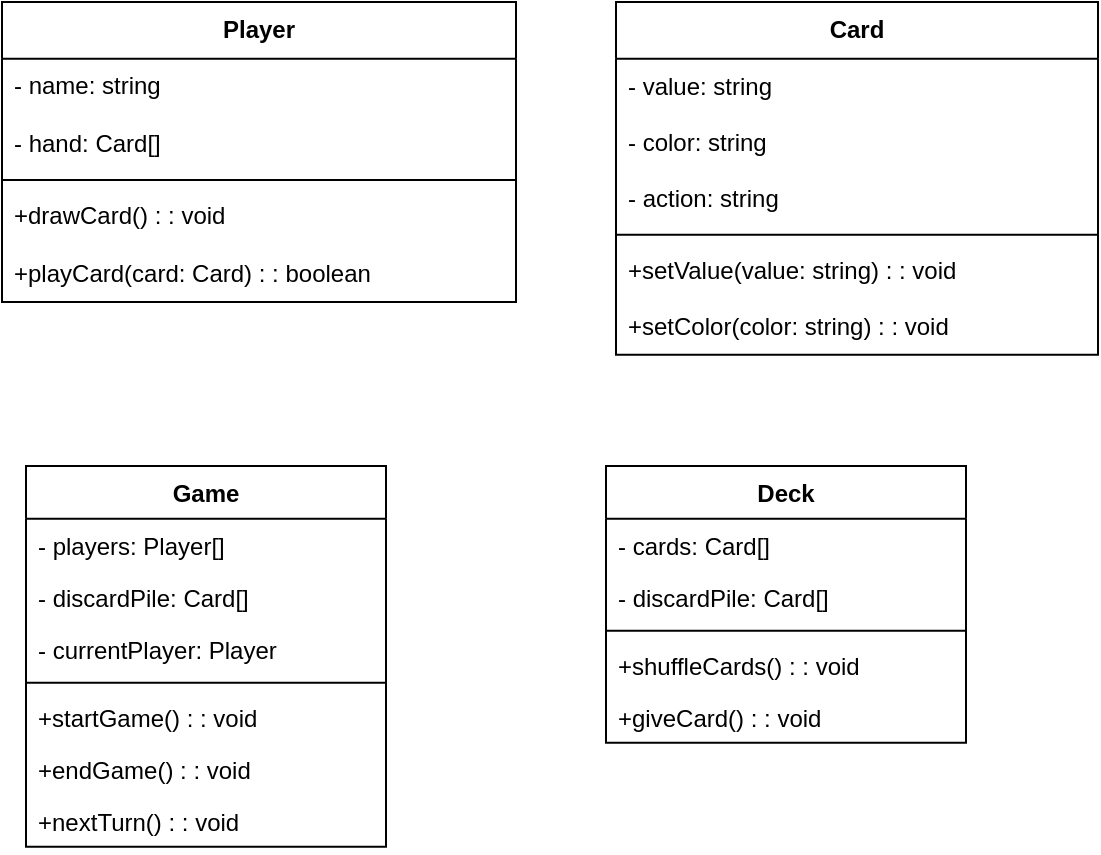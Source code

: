<mxfile version="24.7.17">
  <diagram name="Page-1" id="fSlsh31axyPd56DWgIhY">
    <mxGraphModel dx="794" dy="682" grid="1" gridSize="10" guides="1" tooltips="1" connect="1" arrows="1" fold="1" page="1" pageScale="1" pageWidth="850" pageHeight="1100" math="0" shadow="0">
      <root>
        <mxCell id="0" />
        <mxCell id="1" parent="0" />
        <mxCell id="2" value="Player" style="swimlane;fontStyle=1;align=center;verticalAlign=top;childLayout=stackLayout;horizontal=1;startSize=28.4;horizontalStack=0;resizeParent=1;resizeParentMax=0;resizeLast=0;collapsible=0;marginBottom=0;" parent="1" vertex="1">
          <mxGeometry x="8" y="8" width="257" height="150" as="geometry" />
        </mxCell>
        <mxCell id="3" value="- name: string" style="text;strokeColor=none;fillColor=none;align=left;verticalAlign=top;spacingLeft=4;spacingRight=4;overflow=hidden;rotatable=0;points=[[0,0.5],[1,0.5]];portConstraint=eastwest;" parent="2" vertex="1">
          <mxGeometry y="28" width="257" height="28" as="geometry" />
        </mxCell>
        <mxCell id="4" value="- hand: Card[]" style="text;strokeColor=none;fillColor=none;align=left;verticalAlign=top;spacingLeft=4;spacingRight=4;overflow=hidden;rotatable=0;points=[[0,0.5],[1,0.5]];portConstraint=eastwest;" parent="2" vertex="1">
          <mxGeometry y="57" width="257" height="28" as="geometry" />
        </mxCell>
        <mxCell id="5" style="line;strokeWidth=1;fillColor=none;align=left;verticalAlign=middle;spacingTop=-1;spacingLeft=3;spacingRight=3;rotatable=0;labelPosition=right;points=[];portConstraint=eastwest;strokeColor=inherit;" parent="2" vertex="1">
          <mxGeometry y="85" width="257" height="8" as="geometry" />
        </mxCell>
        <mxCell id="6" value="+drawCard() : : void" style="text;strokeColor=none;fillColor=none;align=left;verticalAlign=top;spacingLeft=4;spacingRight=4;overflow=hidden;rotatable=0;points=[[0,0.5],[1,0.5]];portConstraint=eastwest;" parent="2" vertex="1">
          <mxGeometry y="93" width="257" height="28" as="geometry" />
        </mxCell>
        <mxCell id="7" value="+playCard(card: Card) : : boolean" style="text;strokeColor=none;fillColor=none;align=left;verticalAlign=top;spacingLeft=4;spacingRight=4;overflow=hidden;rotatable=0;points=[[0,0.5],[1,0.5]];portConstraint=eastwest;" parent="2" vertex="1">
          <mxGeometry y="122" width="257" height="28" as="geometry" />
        </mxCell>
        <mxCell id="8" value="Card" style="swimlane;fontStyle=1;align=center;verticalAlign=top;childLayout=stackLayout;horizontal=1;startSize=28.4;horizontalStack=0;resizeParent=1;resizeParentMax=0;resizeLast=0;collapsible=0;marginBottom=0;" parent="1" vertex="1">
          <mxGeometry x="315" y="8" width="241" height="176.4" as="geometry" />
        </mxCell>
        <mxCell id="9" value="- value: string" style="text;strokeColor=none;fillColor=none;align=left;verticalAlign=top;spacingLeft=4;spacingRight=4;overflow=hidden;rotatable=0;points=[[0,0.5],[1,0.5]];portConstraint=eastwest;" parent="8" vertex="1">
          <mxGeometry y="28.4" width="241" height="28" as="geometry" />
        </mxCell>
        <mxCell id="10" value="- color: string" style="text;strokeColor=none;fillColor=none;align=left;verticalAlign=top;spacingLeft=4;spacingRight=4;overflow=hidden;rotatable=0;points=[[0,0.5],[1,0.5]];portConstraint=eastwest;" parent="8" vertex="1">
          <mxGeometry y="56.4" width="241" height="28" as="geometry" />
        </mxCell>
        <mxCell id="wFxkHHMXXg0-zUfJVdlV-24" value="- action: string" style="text;strokeColor=none;fillColor=none;align=left;verticalAlign=top;spacingLeft=4;spacingRight=4;overflow=hidden;rotatable=0;points=[[0,0.5],[1,0.5]];portConstraint=eastwest;" vertex="1" parent="8">
          <mxGeometry y="84.4" width="241" height="28" as="geometry" />
        </mxCell>
        <mxCell id="11" style="line;strokeWidth=1;fillColor=none;align=left;verticalAlign=middle;spacingTop=-1;spacingLeft=3;spacingRight=3;rotatable=0;labelPosition=right;points=[];portConstraint=eastwest;strokeColor=inherit;" parent="8" vertex="1">
          <mxGeometry y="112.4" width="241" height="8" as="geometry" />
        </mxCell>
        <mxCell id="12" value="+setValue(value: string) : : void" style="text;strokeColor=none;fillColor=none;align=left;verticalAlign=top;spacingLeft=4;spacingRight=4;overflow=hidden;rotatable=0;points=[[0,0.5],[1,0.5]];portConstraint=eastwest;" parent="8" vertex="1">
          <mxGeometry y="120.4" width="241" height="28" as="geometry" />
        </mxCell>
        <mxCell id="13" value="+setColor(color: string) : : void" style="text;strokeColor=none;fillColor=none;align=left;verticalAlign=top;spacingLeft=4;spacingRight=4;overflow=hidden;rotatable=0;points=[[0,0.5],[1,0.5]];portConstraint=eastwest;" parent="8" vertex="1">
          <mxGeometry y="148.4" width="241" height="28" as="geometry" />
        </mxCell>
        <mxCell id="14" value="Game" style="swimlane;fontStyle=1;align=center;verticalAlign=top;childLayout=stackLayout;horizontal=1;startSize=26.375;horizontalStack=0;resizeParent=1;resizeParentMax=0;resizeLast=0;collapsible=0;marginBottom=0;" parent="1" vertex="1">
          <mxGeometry x="20" y="240" width="180" height="190.375" as="geometry" />
        </mxCell>
        <mxCell id="15" value="- players: Player[]" style="text;strokeColor=none;fillColor=none;align=left;verticalAlign=top;spacingLeft=4;spacingRight=4;overflow=hidden;rotatable=0;points=[[0,0.5],[1,0.5]];portConstraint=eastwest;" parent="14" vertex="1">
          <mxGeometry y="26.375" width="180" height="26" as="geometry" />
        </mxCell>
        <mxCell id="17" value="- discardPile: Card[]" style="text;strokeColor=none;fillColor=none;align=left;verticalAlign=top;spacingLeft=4;spacingRight=4;overflow=hidden;rotatable=0;points=[[0,0.5],[1,0.5]];portConstraint=eastwest;" parent="14" vertex="1">
          <mxGeometry y="52.375" width="180" height="26" as="geometry" />
        </mxCell>
        <mxCell id="18" value="- currentPlayer: Player" style="text;strokeColor=none;fillColor=none;align=left;verticalAlign=top;spacingLeft=4;spacingRight=4;overflow=hidden;rotatable=0;points=[[0,0.5],[1,0.5]];portConstraint=eastwest;" parent="14" vertex="1">
          <mxGeometry y="78.375" width="180" height="26" as="geometry" />
        </mxCell>
        <mxCell id="19" style="line;strokeWidth=1;fillColor=none;align=left;verticalAlign=middle;spacingTop=-1;spacingLeft=3;spacingRight=3;rotatable=0;labelPosition=right;points=[];portConstraint=eastwest;strokeColor=inherit;" parent="14" vertex="1">
          <mxGeometry y="104.375" width="180" height="8" as="geometry" />
        </mxCell>
        <mxCell id="20" value="+startGame() : : void" style="text;strokeColor=none;fillColor=none;align=left;verticalAlign=top;spacingLeft=4;spacingRight=4;overflow=hidden;rotatable=0;points=[[0,0.5],[1,0.5]];portConstraint=eastwest;" parent="14" vertex="1">
          <mxGeometry y="112.375" width="180" height="26" as="geometry" />
        </mxCell>
        <mxCell id="21" value="+endGame() : : void" style="text;strokeColor=none;fillColor=none;align=left;verticalAlign=top;spacingLeft=4;spacingRight=4;overflow=hidden;rotatable=0;points=[[0,0.5],[1,0.5]];portConstraint=eastwest;" parent="14" vertex="1">
          <mxGeometry y="138.375" width="180" height="26" as="geometry" />
        </mxCell>
        <mxCell id="22" value="+nextTurn() : : void" style="text;strokeColor=none;fillColor=none;align=left;verticalAlign=top;spacingLeft=4;spacingRight=4;overflow=hidden;rotatable=0;points=[[0,0.5],[1,0.5]];portConstraint=eastwest;" parent="14" vertex="1">
          <mxGeometry y="164.375" width="180" height="26" as="geometry" />
        </mxCell>
        <mxCell id="wFxkHHMXXg0-zUfJVdlV-27" value="Deck" style="swimlane;fontStyle=1;align=center;verticalAlign=top;childLayout=stackLayout;horizontal=1;startSize=26.375;horizontalStack=0;resizeParent=1;resizeParentMax=0;resizeLast=0;collapsible=0;marginBottom=0;" vertex="1" parent="1">
          <mxGeometry x="310" y="240" width="180" height="138.375" as="geometry" />
        </mxCell>
        <mxCell id="wFxkHHMXXg0-zUfJVdlV-28" value="- cards: Card[]" style="text;strokeColor=none;fillColor=none;align=left;verticalAlign=top;spacingLeft=4;spacingRight=4;overflow=hidden;rotatable=0;points=[[0,0.5],[1,0.5]];portConstraint=eastwest;" vertex="1" parent="wFxkHHMXXg0-zUfJVdlV-27">
          <mxGeometry y="26.375" width="180" height="26" as="geometry" />
        </mxCell>
        <mxCell id="wFxkHHMXXg0-zUfJVdlV-29" value="- discardPile: Card[]" style="text;strokeColor=none;fillColor=none;align=left;verticalAlign=top;spacingLeft=4;spacingRight=4;overflow=hidden;rotatable=0;points=[[0,0.5],[1,0.5]];portConstraint=eastwest;" vertex="1" parent="wFxkHHMXXg0-zUfJVdlV-27">
          <mxGeometry y="52.375" width="180" height="26" as="geometry" />
        </mxCell>
        <mxCell id="wFxkHHMXXg0-zUfJVdlV-31" style="line;strokeWidth=1;fillColor=none;align=left;verticalAlign=middle;spacingTop=-1;spacingLeft=3;spacingRight=3;rotatable=0;labelPosition=right;points=[];portConstraint=eastwest;strokeColor=inherit;" vertex="1" parent="wFxkHHMXXg0-zUfJVdlV-27">
          <mxGeometry y="78.375" width="180" height="8" as="geometry" />
        </mxCell>
        <mxCell id="wFxkHHMXXg0-zUfJVdlV-34" value="+shuffleCards() : : void" style="text;strokeColor=none;fillColor=none;align=left;verticalAlign=top;spacingLeft=4;spacingRight=4;overflow=hidden;rotatable=0;points=[[0,0.5],[1,0.5]];portConstraint=eastwest;" vertex="1" parent="wFxkHHMXXg0-zUfJVdlV-27">
          <mxGeometry y="86.375" width="180" height="26" as="geometry" />
        </mxCell>
        <mxCell id="wFxkHHMXXg0-zUfJVdlV-35" value="+giveCard() : : void" style="text;strokeColor=none;fillColor=none;align=left;verticalAlign=top;spacingLeft=4;spacingRight=4;overflow=hidden;rotatable=0;points=[[0,0.5],[1,0.5]];portConstraint=eastwest;" vertex="1" parent="wFxkHHMXXg0-zUfJVdlV-27">
          <mxGeometry y="112.375" width="180" height="26" as="geometry" />
        </mxCell>
      </root>
    </mxGraphModel>
  </diagram>
</mxfile>
